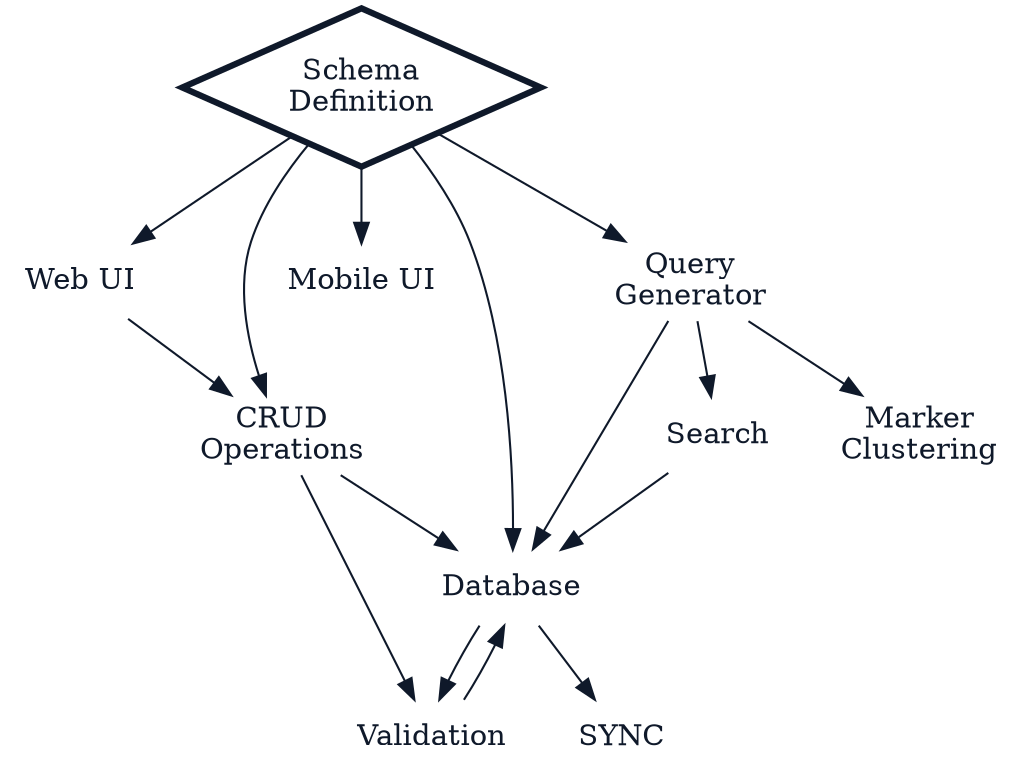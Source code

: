 /**
 * Example GraphViz file for the generation of a visual schema.
 * 
 *		To use:
 *
 *			dot -Tpng oerm.dot -o oerm.png
 *			setsid exo-open oerm.png
 */
digraph G {
	// General Settings
	graph [
		truecolor=true
		bgcolor="#FFFFFF00"
		fontname = "Ubuntu"
	]
	node [
		shape=box
		style=filled
		fillcolor="#FFFFFF"
		color=transparent
		fontcolor="#0F192A"
	]
	edge [
		color="#0F192A"
	]
	// Define our Nodes
	schema [label="Schema\nDefinition" shape=diamond color="#0F192A" penwidth=3];
	database [label="Database"];
	ui [label="Web UI"];
	mobile [label="Mobile UI"];
	validation [label="Validation"];
	crud [label="CRUD\nOperations"];
	sync [label="SYNC"];
	query [label="Query\nGenerator"];
	clustering [label="Marker\nClustering"];
	search [label="Search"];
	// Define our Connections
	schema -> database;
	schema -> crud;
	schema -> ui;
	schema -> mobile;
	ui -> crud -> database
	schema -> query -> database;
	query -> search -> database;
	query -> clustering;
	database -> validation -> database;
	database -> sync;
	crud -> validation;
}